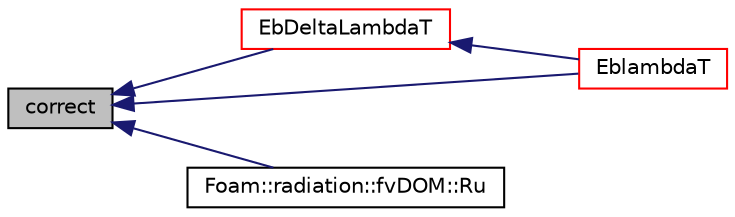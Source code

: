 digraph "correct"
{
  bgcolor="transparent";
  edge [fontname="Helvetica",fontsize="10",labelfontname="Helvetica",labelfontsize="10"];
  node [fontname="Helvetica",fontsize="10",shape=record];
  rankdir="LR";
  Node1 [label="correct",height=0.2,width=0.4,color="black", fillcolor="grey75", style="filled", fontcolor="black"];
  Node1 -> Node2 [dir="back",color="midnightblue",fontsize="10",style="solid",fontname="Helvetica"];
  Node2 [label="EbDeltaLambdaT",height=0.2,width=0.4,color="red",URL="$a00133.html#acb416fd457f23e75dffa2cfaa8cf6562",tooltip="Integral energy at T from lambda1 to lambda2. "];
  Node2 -> Node3 [dir="back",color="midnightblue",fontsize="10",style="solid",fontname="Helvetica"];
  Node3 [label="EblambdaT",height=0.2,width=0.4,color="red",URL="$a00133.html#aa5cedda310ac34afe7126ce5e61bf507",tooltip="Spectral emission for the black body at T and lambda. "];
  Node1 -> Node3 [dir="back",color="midnightblue",fontsize="10",style="solid",fontname="Helvetica"];
  Node1 -> Node4 [dir="back",color="midnightblue",fontsize="10",style="solid",fontname="Helvetica"];
  Node4 [label="Foam::radiation::fvDOM::Ru",height=0.2,width=0.4,color="black",URL="$a00888.html#a07604ac2dd4aed25064801dd7a509ea1",tooltip="Source term component (constant) "];
}
